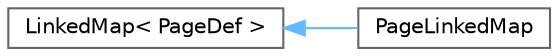 digraph "Graphical Class Hierarchy"
{
 // INTERACTIVE_SVG=YES
 // LATEX_PDF_SIZE
  bgcolor="transparent";
  edge [fontname=Helvetica,fontsize=10,labelfontname=Helvetica,labelfontsize=10];
  node [fontname=Helvetica,fontsize=10,shape=box,height=0.2,width=0.4];
  rankdir="LR";
  Node0 [id="Node000000",label="LinkedMap\< PageDef \>",height=0.2,width=0.4,color="grey40", fillcolor="white", style="filled",URL="$d0/d2c/class_linked_map.html",tooltip=" "];
  Node0 -> Node1 [id="edge190_Node000000_Node000001",dir="back",color="steelblue1",style="solid"];
  Node1 [id="Node000001",label="PageLinkedMap",height=0.2,width=0.4,color="grey40", fillcolor="white", style="filled",URL="$d9/d5e/class_page_linked_map.html",tooltip=" "];
}
